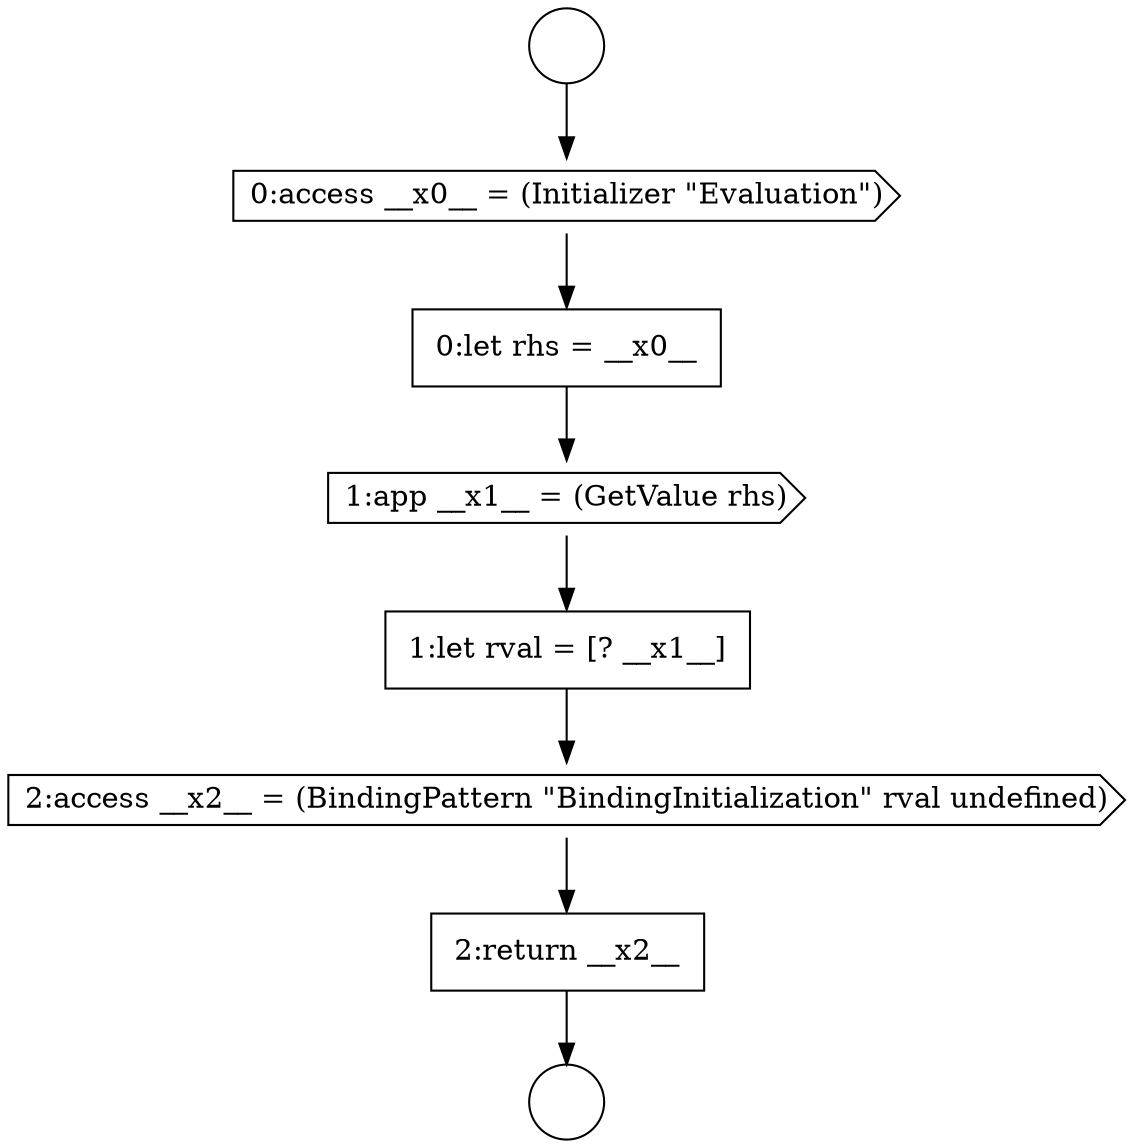 digraph {
  node5691 [shape=cds, label=<<font color="black">1:app __x1__ = (GetValue rhs)</font>> color="black" fillcolor="white" style=filled]
  node5690 [shape=none, margin=0, label=<<font color="black">
    <table border="0" cellborder="1" cellspacing="0" cellpadding="10">
      <tr><td align="left">0:let rhs = __x0__</td></tr>
    </table>
  </font>> color="black" fillcolor="white" style=filled]
  node5687 [shape=circle label=" " color="black" fillcolor="white" style=filled]
  node5694 [shape=none, margin=0, label=<<font color="black">
    <table border="0" cellborder="1" cellspacing="0" cellpadding="10">
      <tr><td align="left">2:return __x2__</td></tr>
    </table>
  </font>> color="black" fillcolor="white" style=filled]
  node5689 [shape=cds, label=<<font color="black">0:access __x0__ = (Initializer &quot;Evaluation&quot;)</font>> color="black" fillcolor="white" style=filled]
  node5693 [shape=cds, label=<<font color="black">2:access __x2__ = (BindingPattern &quot;BindingInitialization&quot; rval undefined)</font>> color="black" fillcolor="white" style=filled]
  node5688 [shape=circle label=" " color="black" fillcolor="white" style=filled]
  node5692 [shape=none, margin=0, label=<<font color="black">
    <table border="0" cellborder="1" cellspacing="0" cellpadding="10">
      <tr><td align="left">1:let rval = [? __x1__]</td></tr>
    </table>
  </font>> color="black" fillcolor="white" style=filled]
  node5691 -> node5692 [ color="black"]
  node5690 -> node5691 [ color="black"]
  node5692 -> node5693 [ color="black"]
  node5694 -> node5688 [ color="black"]
  node5693 -> node5694 [ color="black"]
  node5687 -> node5689 [ color="black"]
  node5689 -> node5690 [ color="black"]
}
